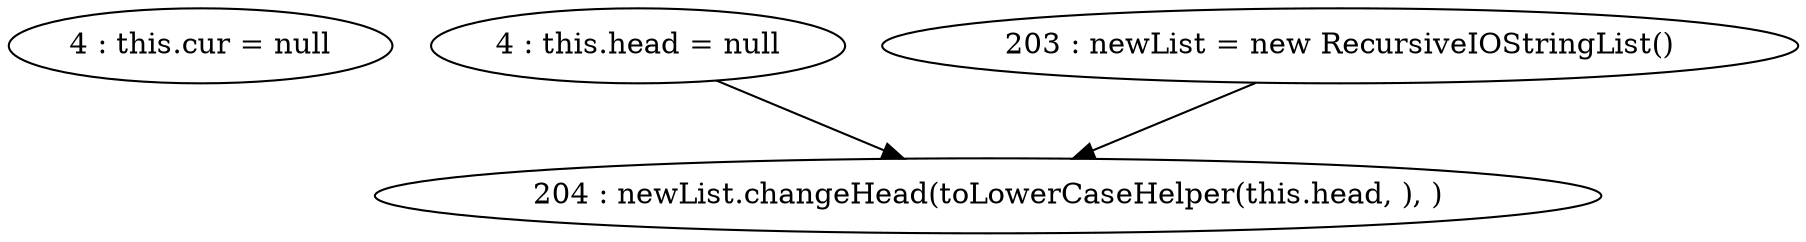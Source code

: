 digraph G {
"4 : this.cur = null"
"4 : this.head = null"
"4 : this.head = null" -> "204 : newList.changeHead(toLowerCaseHelper(this.head, ), )"
"203 : newList = new RecursiveIOStringList()"
"203 : newList = new RecursiveIOStringList()" -> "204 : newList.changeHead(toLowerCaseHelper(this.head, ), )"
"204 : newList.changeHead(toLowerCaseHelper(this.head, ), )"
}
